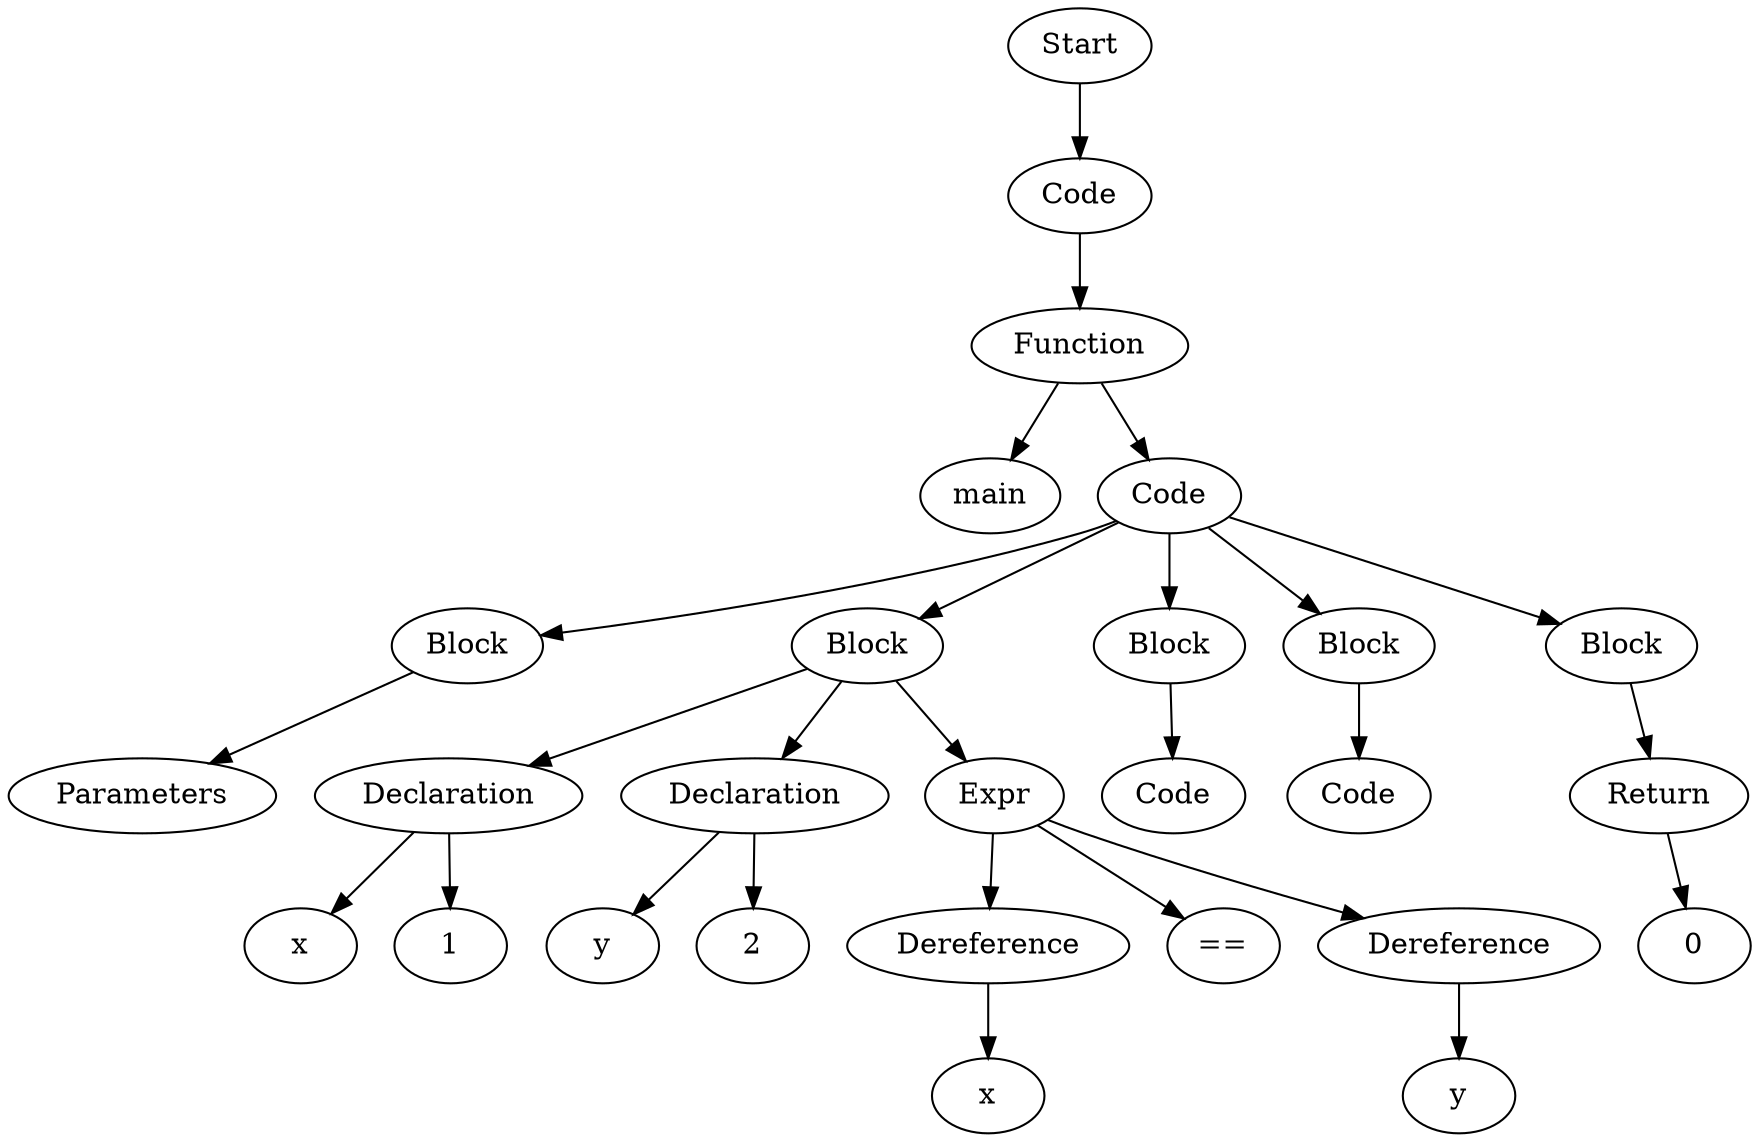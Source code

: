 digraph AST {
  "139136233475760" [label="Start"];
  "139136233475760" -> "139136233377312";
  "139136233377312" [label="Code"];
  "139136233377312" -> "139136233376112";
  "139136233376112" [label="Function"];
  "139136233376112" -> "139136233388976";
  "139136233376112" -> "139136233378368";
  "139136233388976" [label="main"];
  "139136233378368" [label="Code"];
  "139136233378368" -> "139136233269392";
  "139136233378368" -> "139136233270592";
  "139136233378368" -> "139136233388400";
  "139136233378368" -> "139136233380240";
  "139136233378368" -> "139136233267232";
  "139136233269392" [label="Block"];
  "139136233269392" -> "139136233388736";
  "139136233388736" [label="Parameters"];
  "139136233270592" [label="Block"];
  "139136233270592" -> "139136233386768";
  "139136233270592" -> "139136233382976";
  "139136233270592" -> "139136233379136";
  "139136233386768" [label="Declaration"];
  "139136233386768" -> "139136233379424";
  "139136233386768" -> "139136233377072";
  "139136233379424" [label="x"];
  "139136233377072" [label="1"];
  "139136233382976" [label="Declaration"];
  "139136233382976" -> "139136233384272";
  "139136233382976" -> "139136233377936";
  "139136233384272" [label="y"];
  "139136233377936" [label="2"];
  "139136233379136" [label="Expr"];
  "139136233379136" -> "139136233382688";
  "139136233379136" -> "139136233385184";
  "139136233379136" -> "139136233375104";
  "139136233382688" [label="Dereference"];
  "139136233382688" -> "139136233384896";
  "139136233384896" [label="x"];
  "139136233385184" [label="=="];
  "139136233375104" [label="Dereference"];
  "139136233375104" -> "139136233382736";
  "139136233382736" [label="y"];
  "139136233388400" [label="Block"];
  "139136233388400" -> "139136233379040";
  "139136233379040" [label="Code"];
  "139136233380240" [label="Block"];
  "139136233380240" -> "139136233377360";
  "139136233377360" [label="Code"];
  "139136233267232" [label="Block"];
  "139136233267232" -> "139136233388496";
  "139136233388496" [label="Return"];
  "139136233388496" -> "139136233389504";
  "139136233389504" [label="0"];
}
